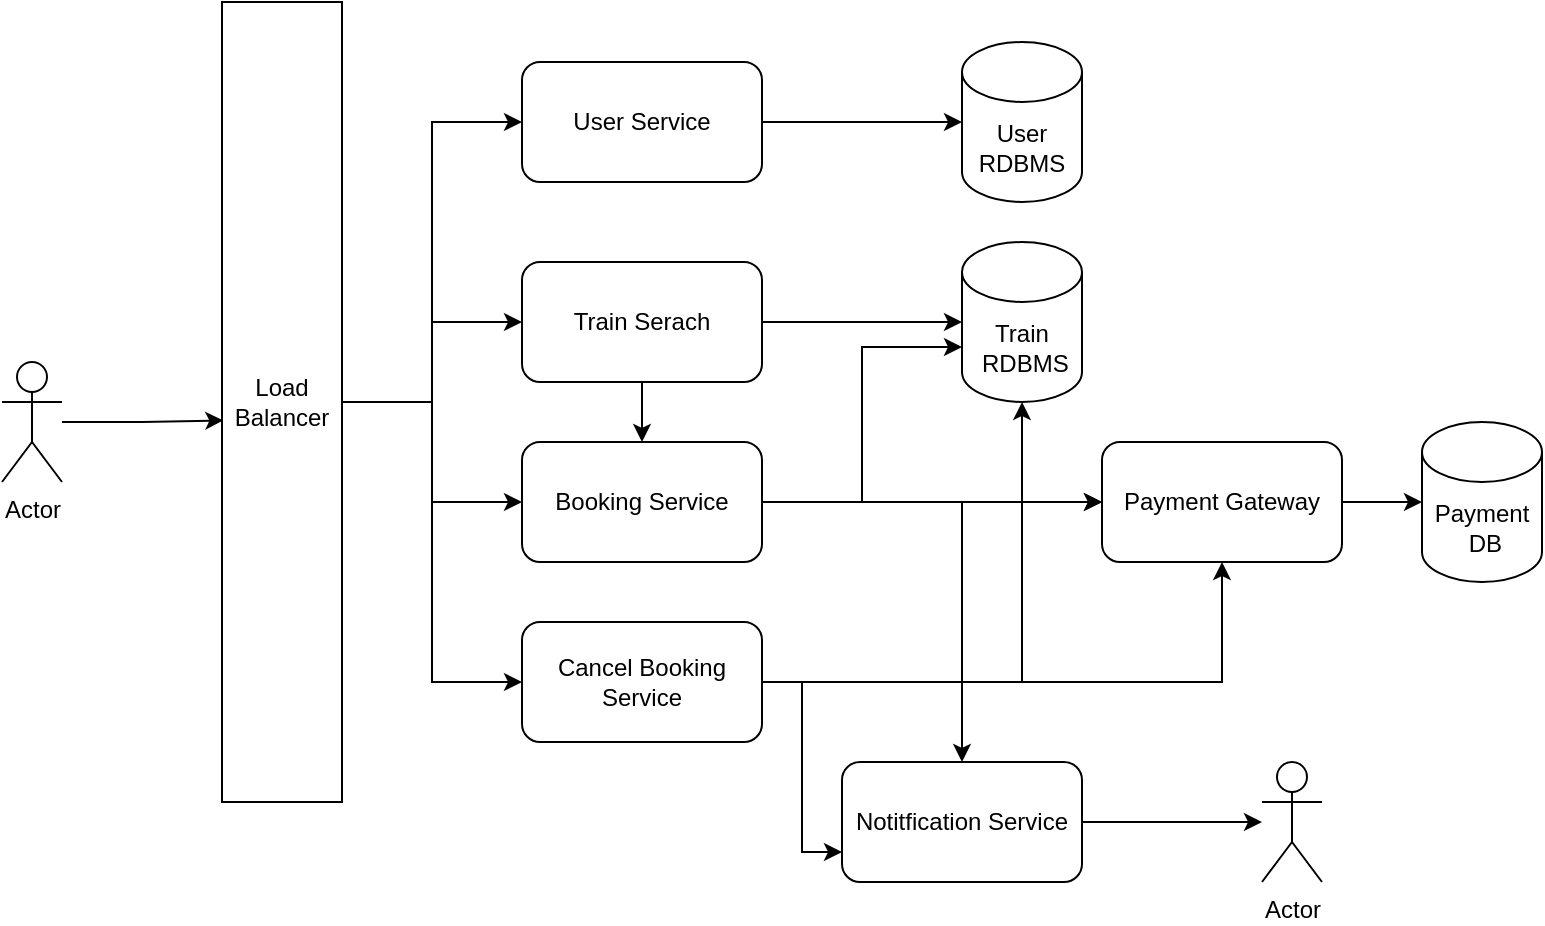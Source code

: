 <mxfile version="15.4.0" type="device"><diagram id="Hl1QkxrGPw1ATOB-6Qe1" name="Page-1"><mxGraphModel dx="1008" dy="482" grid="1" gridSize="10" guides="1" tooltips="1" connect="1" arrows="1" fold="1" page="1" pageScale="1" pageWidth="850" pageHeight="1100" math="0" shadow="0"><root><mxCell id="0"/><mxCell id="1" parent="0"/><mxCell id="DvLaN_6nb-WGOt8YuyG9-12" style="edgeStyle=orthogonalEdgeStyle;rounded=0;orthogonalLoop=1;jettySize=auto;html=1;entryX=0.523;entryY=0.989;entryDx=0;entryDy=0;entryPerimeter=0;" edge="1" parent="1" source="DvLaN_6nb-WGOt8YuyG9-1" target="DvLaN_6nb-WGOt8YuyG9-2"><mxGeometry relative="1" as="geometry"/></mxCell><mxCell id="DvLaN_6nb-WGOt8YuyG9-1" value="Actor" style="shape=umlActor;verticalLabelPosition=bottom;verticalAlign=top;html=1;outlineConnect=0;" vertex="1" parent="1"><mxGeometry x="40" y="230" width="30" height="60" as="geometry"/></mxCell><mxCell id="DvLaN_6nb-WGOt8YuyG9-14" style="edgeStyle=orthogonalEdgeStyle;rounded=0;orthogonalLoop=1;jettySize=auto;html=1;entryX=0;entryY=0.5;entryDx=0;entryDy=0;" edge="1" parent="1" source="DvLaN_6nb-WGOt8YuyG9-2" target="DvLaN_6nb-WGOt8YuyG9-3"><mxGeometry relative="1" as="geometry"/></mxCell><mxCell id="DvLaN_6nb-WGOt8YuyG9-36" style="edgeStyle=orthogonalEdgeStyle;rounded=0;orthogonalLoop=1;jettySize=auto;html=1;" edge="1" parent="1" source="DvLaN_6nb-WGOt8YuyG9-2" target="DvLaN_6nb-WGOt8YuyG9-16"><mxGeometry relative="1" as="geometry"/></mxCell><mxCell id="DvLaN_6nb-WGOt8YuyG9-38" style="edgeStyle=orthogonalEdgeStyle;rounded=0;orthogonalLoop=1;jettySize=auto;html=1;entryX=0;entryY=0.5;entryDx=0;entryDy=0;" edge="1" parent="1" source="DvLaN_6nb-WGOt8YuyG9-2" target="DvLaN_6nb-WGOt8YuyG9-19"><mxGeometry relative="1" as="geometry"/></mxCell><mxCell id="DvLaN_6nb-WGOt8YuyG9-39" style="edgeStyle=orthogonalEdgeStyle;rounded=0;orthogonalLoop=1;jettySize=auto;html=1;" edge="1" parent="1" source="DvLaN_6nb-WGOt8YuyG9-2" target="DvLaN_6nb-WGOt8YuyG9-17"><mxGeometry relative="1" as="geometry"/></mxCell><mxCell id="DvLaN_6nb-WGOt8YuyG9-2" value="Load Balancer" style="rounded=0;whiteSpace=wrap;html=1;direction=south;" vertex="1" parent="1"><mxGeometry x="150" y="50" width="60" height="400" as="geometry"/></mxCell><mxCell id="DvLaN_6nb-WGOt8YuyG9-15" style="edgeStyle=orthogonalEdgeStyle;rounded=0;orthogonalLoop=1;jettySize=auto;html=1;entryX=0;entryY=0.5;entryDx=0;entryDy=0;entryPerimeter=0;" edge="1" parent="1" source="DvLaN_6nb-WGOt8YuyG9-3" target="DvLaN_6nb-WGOt8YuyG9-13"><mxGeometry relative="1" as="geometry"/></mxCell><mxCell id="DvLaN_6nb-WGOt8YuyG9-3" value="User Service" style="rounded=1;whiteSpace=wrap;html=1;" vertex="1" parent="1"><mxGeometry x="300" y="80" width="120" height="60" as="geometry"/></mxCell><mxCell id="DvLaN_6nb-WGOt8YuyG9-13" value="User RDBMS" style="shape=cylinder3;whiteSpace=wrap;html=1;boundedLbl=1;backgroundOutline=1;size=15;" vertex="1" parent="1"><mxGeometry x="520" y="70" width="60" height="80" as="geometry"/></mxCell><mxCell id="DvLaN_6nb-WGOt8YuyG9-21" value="" style="edgeStyle=orthogonalEdgeStyle;rounded=0;orthogonalLoop=1;jettySize=auto;html=1;" edge="1" parent="1" source="DvLaN_6nb-WGOt8YuyG9-16" target="DvLaN_6nb-WGOt8YuyG9-20"><mxGeometry relative="1" as="geometry"/></mxCell><mxCell id="DvLaN_6nb-WGOt8YuyG9-23" value="" style="edgeStyle=orthogonalEdgeStyle;rounded=0;orthogonalLoop=1;jettySize=auto;html=1;" edge="1" parent="1" source="DvLaN_6nb-WGOt8YuyG9-16" target="DvLaN_6nb-WGOt8YuyG9-19"><mxGeometry relative="1" as="geometry"/></mxCell><mxCell id="DvLaN_6nb-WGOt8YuyG9-16" value="Train Serach" style="rounded=1;whiteSpace=wrap;html=1;" vertex="1" parent="1"><mxGeometry x="300" y="180" width="120" height="60" as="geometry"/></mxCell><mxCell id="DvLaN_6nb-WGOt8YuyG9-28" style="edgeStyle=orthogonalEdgeStyle;rounded=0;orthogonalLoop=1;jettySize=auto;html=1;entryX=0.5;entryY=1;entryDx=0;entryDy=0;" edge="1" parent="1" source="DvLaN_6nb-WGOt8YuyG9-17" target="DvLaN_6nb-WGOt8YuyG9-18"><mxGeometry relative="1" as="geometry"/></mxCell><mxCell id="DvLaN_6nb-WGOt8YuyG9-29" style="edgeStyle=orthogonalEdgeStyle;rounded=0;orthogonalLoop=1;jettySize=auto;html=1;" edge="1" parent="1" source="DvLaN_6nb-WGOt8YuyG9-17" target="DvLaN_6nb-WGOt8YuyG9-20"><mxGeometry relative="1" as="geometry"/></mxCell><mxCell id="DvLaN_6nb-WGOt8YuyG9-33" style="edgeStyle=orthogonalEdgeStyle;rounded=0;orthogonalLoop=1;jettySize=auto;html=1;entryX=0;entryY=0.75;entryDx=0;entryDy=0;" edge="1" parent="1" source="DvLaN_6nb-WGOt8YuyG9-17" target="DvLaN_6nb-WGOt8YuyG9-25"><mxGeometry relative="1" as="geometry"/></mxCell><mxCell id="DvLaN_6nb-WGOt8YuyG9-17" value="Cancel Booking Service" style="rounded=1;whiteSpace=wrap;html=1;" vertex="1" parent="1"><mxGeometry x="300" y="360" width="120" height="60" as="geometry"/></mxCell><mxCell id="DvLaN_6nb-WGOt8YuyG9-31" value="" style="edgeStyle=orthogonalEdgeStyle;rounded=0;orthogonalLoop=1;jettySize=auto;html=1;" edge="1" parent="1" source="DvLaN_6nb-WGOt8YuyG9-18" target="DvLaN_6nb-WGOt8YuyG9-30"><mxGeometry relative="1" as="geometry"/></mxCell><mxCell id="DvLaN_6nb-WGOt8YuyG9-18" value="Payment Gateway" style="rounded=1;whiteSpace=wrap;html=1;" vertex="1" parent="1"><mxGeometry x="590" y="270" width="120" height="60" as="geometry"/></mxCell><mxCell id="DvLaN_6nb-WGOt8YuyG9-22" value="" style="edgeStyle=orthogonalEdgeStyle;rounded=0;orthogonalLoop=1;jettySize=auto;html=1;" edge="1" parent="1" source="DvLaN_6nb-WGOt8YuyG9-19" target="DvLaN_6nb-WGOt8YuyG9-18"><mxGeometry relative="1" as="geometry"/></mxCell><mxCell id="DvLaN_6nb-WGOt8YuyG9-26" value="" style="edgeStyle=orthogonalEdgeStyle;rounded=0;orthogonalLoop=1;jettySize=auto;html=1;" edge="1" parent="1" source="DvLaN_6nb-WGOt8YuyG9-19" target="DvLaN_6nb-WGOt8YuyG9-18"><mxGeometry relative="1" as="geometry"/></mxCell><mxCell id="DvLaN_6nb-WGOt8YuyG9-27" style="edgeStyle=orthogonalEdgeStyle;rounded=0;orthogonalLoop=1;jettySize=auto;html=1;entryX=0;entryY=0;entryDx=0;entryDy=52.5;entryPerimeter=0;" edge="1" parent="1" source="DvLaN_6nb-WGOt8YuyG9-19" target="DvLaN_6nb-WGOt8YuyG9-20"><mxGeometry relative="1" as="geometry"/></mxCell><mxCell id="DvLaN_6nb-WGOt8YuyG9-32" style="edgeStyle=orthogonalEdgeStyle;rounded=0;orthogonalLoop=1;jettySize=auto;html=1;" edge="1" parent="1" source="DvLaN_6nb-WGOt8YuyG9-19" target="DvLaN_6nb-WGOt8YuyG9-25"><mxGeometry relative="1" as="geometry"/></mxCell><mxCell id="DvLaN_6nb-WGOt8YuyG9-19" value="Booking Service" style="rounded=1;whiteSpace=wrap;html=1;" vertex="1" parent="1"><mxGeometry x="300" y="270" width="120" height="60" as="geometry"/></mxCell><mxCell id="DvLaN_6nb-WGOt8YuyG9-20" value="Train&lt;br&gt;&amp;nbsp;RDBMS" style="shape=cylinder3;whiteSpace=wrap;html=1;boundedLbl=1;backgroundOutline=1;size=15;" vertex="1" parent="1"><mxGeometry x="520" y="170" width="60" height="80" as="geometry"/></mxCell><mxCell id="DvLaN_6nb-WGOt8YuyG9-35" value="" style="edgeStyle=orthogonalEdgeStyle;rounded=0;orthogonalLoop=1;jettySize=auto;html=1;" edge="1" parent="1" source="DvLaN_6nb-WGOt8YuyG9-25" target="DvLaN_6nb-WGOt8YuyG9-34"><mxGeometry relative="1" as="geometry"/></mxCell><mxCell id="DvLaN_6nb-WGOt8YuyG9-25" value="Notitfication Service" style="rounded=1;whiteSpace=wrap;html=1;" vertex="1" parent="1"><mxGeometry x="460" y="430" width="120" height="60" as="geometry"/></mxCell><mxCell id="DvLaN_6nb-WGOt8YuyG9-30" value="Payment&lt;br&gt;&amp;nbsp;DB" style="shape=cylinder3;whiteSpace=wrap;html=1;boundedLbl=1;backgroundOutline=1;size=15;" vertex="1" parent="1"><mxGeometry x="750" y="260" width="60" height="80" as="geometry"/></mxCell><mxCell id="DvLaN_6nb-WGOt8YuyG9-34" value="Actor" style="shape=umlActor;verticalLabelPosition=bottom;verticalAlign=top;html=1;outlineConnect=0;" vertex="1" parent="1"><mxGeometry x="670" y="430" width="30" height="60" as="geometry"/></mxCell></root></mxGraphModel></diagram></mxfile>
